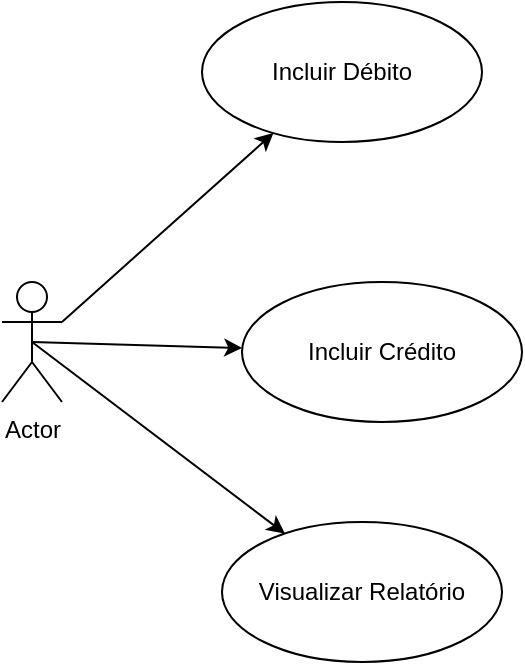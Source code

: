 <mxfile>
    <diagram id="feFDXKtBciZ46KZijRcB" name="Page-1">
        <mxGraphModel dx="1407" dy="994" grid="1" gridSize="10" guides="1" tooltips="1" connect="1" arrows="1" fold="1" page="1" pageScale="1" pageWidth="850" pageHeight="1100" math="0" shadow="0">
            <root>
                <mxCell id="0"/>
                <mxCell id="1" parent="0"/>
                <mxCell id="15" style="html=1;exitX=1;exitY=0.333;exitDx=0;exitDy=0;exitPerimeter=0;" edge="1" parent="1" source="2" target="13">
                    <mxGeometry relative="1" as="geometry">
                        <mxPoint x="200" y="560" as="sourcePoint"/>
                    </mxGeometry>
                </mxCell>
                <mxCell id="16" style="edgeStyle=none;html=1;exitX=0.5;exitY=0.5;exitDx=0;exitDy=0;exitPerimeter=0;" edge="1" parent="1" source="2" target="14">
                    <mxGeometry relative="1" as="geometry"/>
                </mxCell>
                <mxCell id="18" style="edgeStyle=none;html=1;exitX=0.5;exitY=0.5;exitDx=0;exitDy=0;exitPerimeter=0;" edge="1" parent="1" source="2" target="17">
                    <mxGeometry relative="1" as="geometry"/>
                </mxCell>
                <mxCell id="2" value="Actor" style="shape=umlActor;verticalLabelPosition=bottom;verticalAlign=top;html=1;" vertex="1" parent="1">
                    <mxGeometry x="100" y="600" width="30" height="60" as="geometry"/>
                </mxCell>
                <mxCell id="13" value="Incluir Débito" style="ellipse;whiteSpace=wrap;html=1;" vertex="1" parent="1">
                    <mxGeometry x="200" y="460" width="140" height="70" as="geometry"/>
                </mxCell>
                <mxCell id="14" value="Incluir Crédito" style="ellipse;whiteSpace=wrap;html=1;" vertex="1" parent="1">
                    <mxGeometry x="220" y="600" width="140" height="70" as="geometry"/>
                </mxCell>
                <mxCell id="17" value="Visualizar Relatório" style="ellipse;whiteSpace=wrap;html=1;" vertex="1" parent="1">
                    <mxGeometry x="210" y="720" width="140" height="70" as="geometry"/>
                </mxCell>
            </root>
        </mxGraphModel>
    </diagram>
</mxfile>